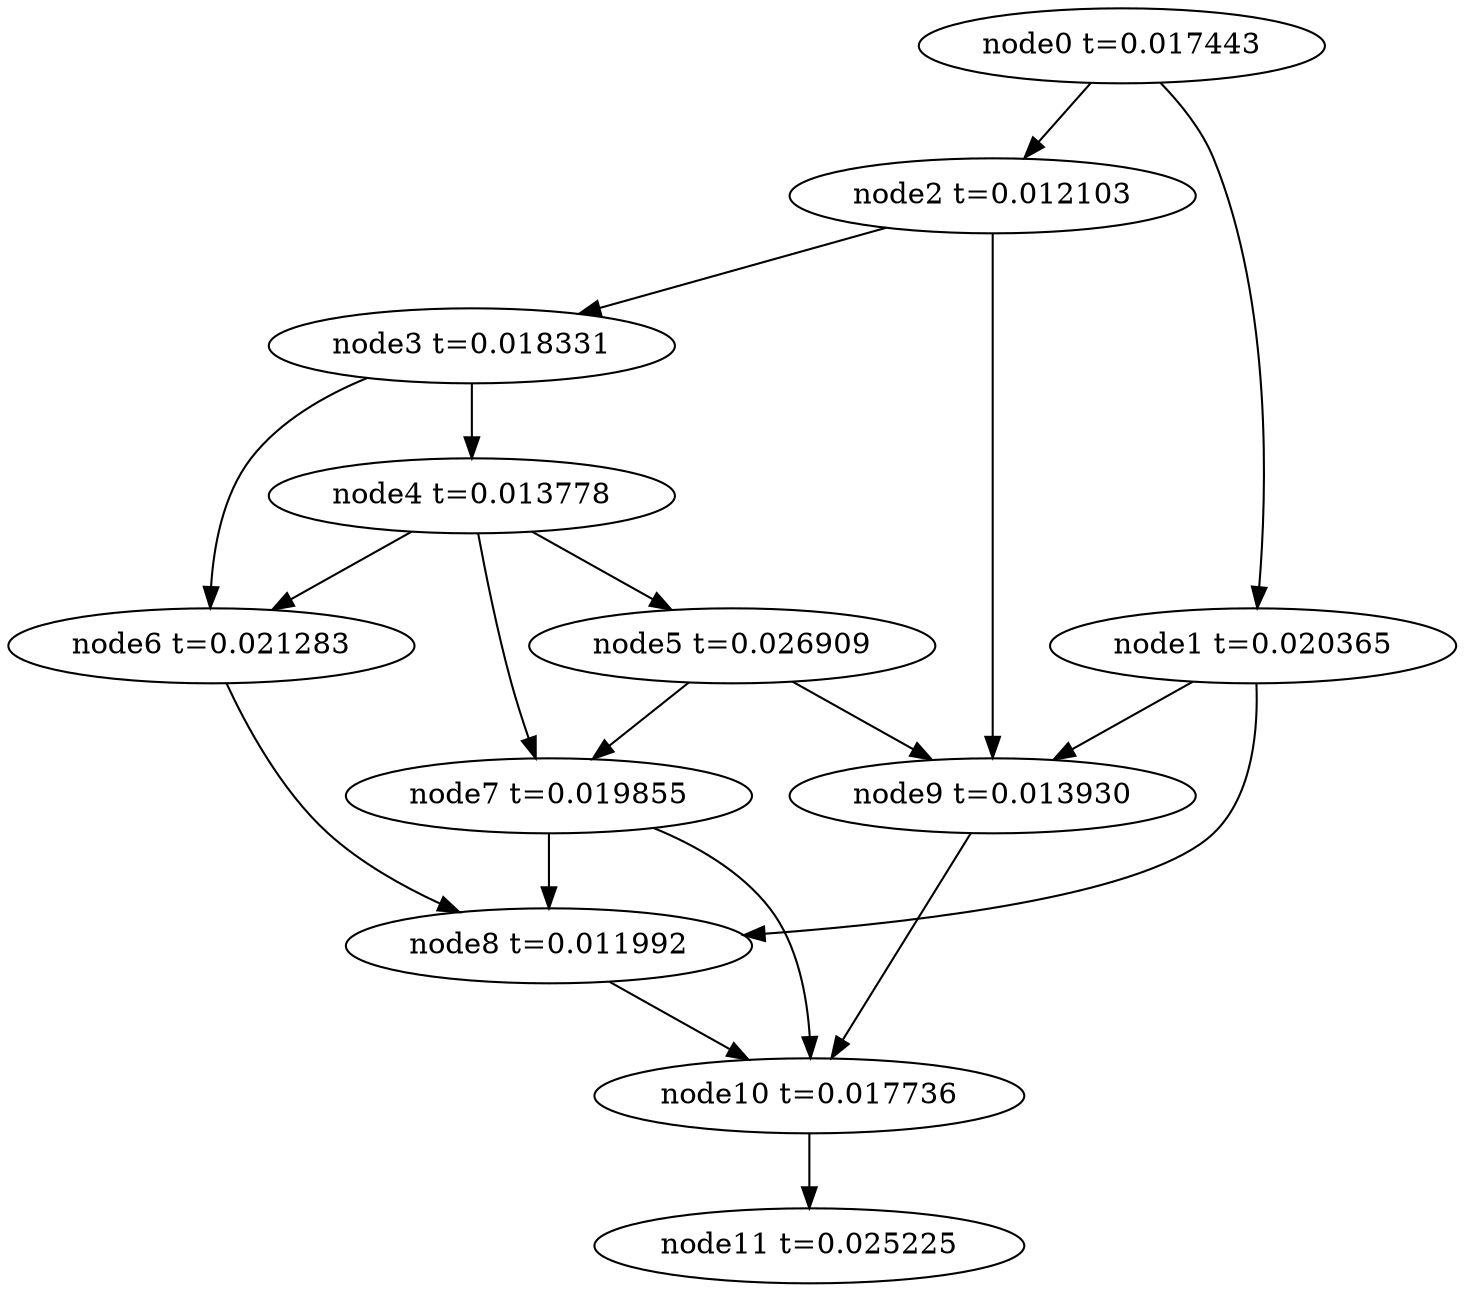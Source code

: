 digraph g{
	node11[label="node11 t=0.025225"]
	node10 -> node11
	node10[label="node10 t=0.017736"];
	node9 -> node10
	node9[label="node9 t=0.013930"];
	node8 -> node10
	node8[label="node8 t=0.011992"];
	node7 -> node10
	node7 -> node8
	node7[label="node7 t=0.019855"];
	node6 -> node8
	node6[label="node6 t=0.021283"];
	node5 -> node9
	node5 -> node7
	node5[label="node5 t=0.026909"];
	node4 -> node7
	node4 -> node6
	node4 -> node5
	node4[label="node4 t=0.013778"];
	node3 -> node6
	node3 -> node4
	node3[label="node3 t=0.018331"];
	node2 -> node9
	node2 -> node3
	node2[label="node2 t=0.012103"];
	node1 -> node9
	node1 -> node8
	node1[label="node1 t=0.020365"];
	node0 -> node2
	node0 -> node1
	node0[label="node0 t=0.017443"];
}
